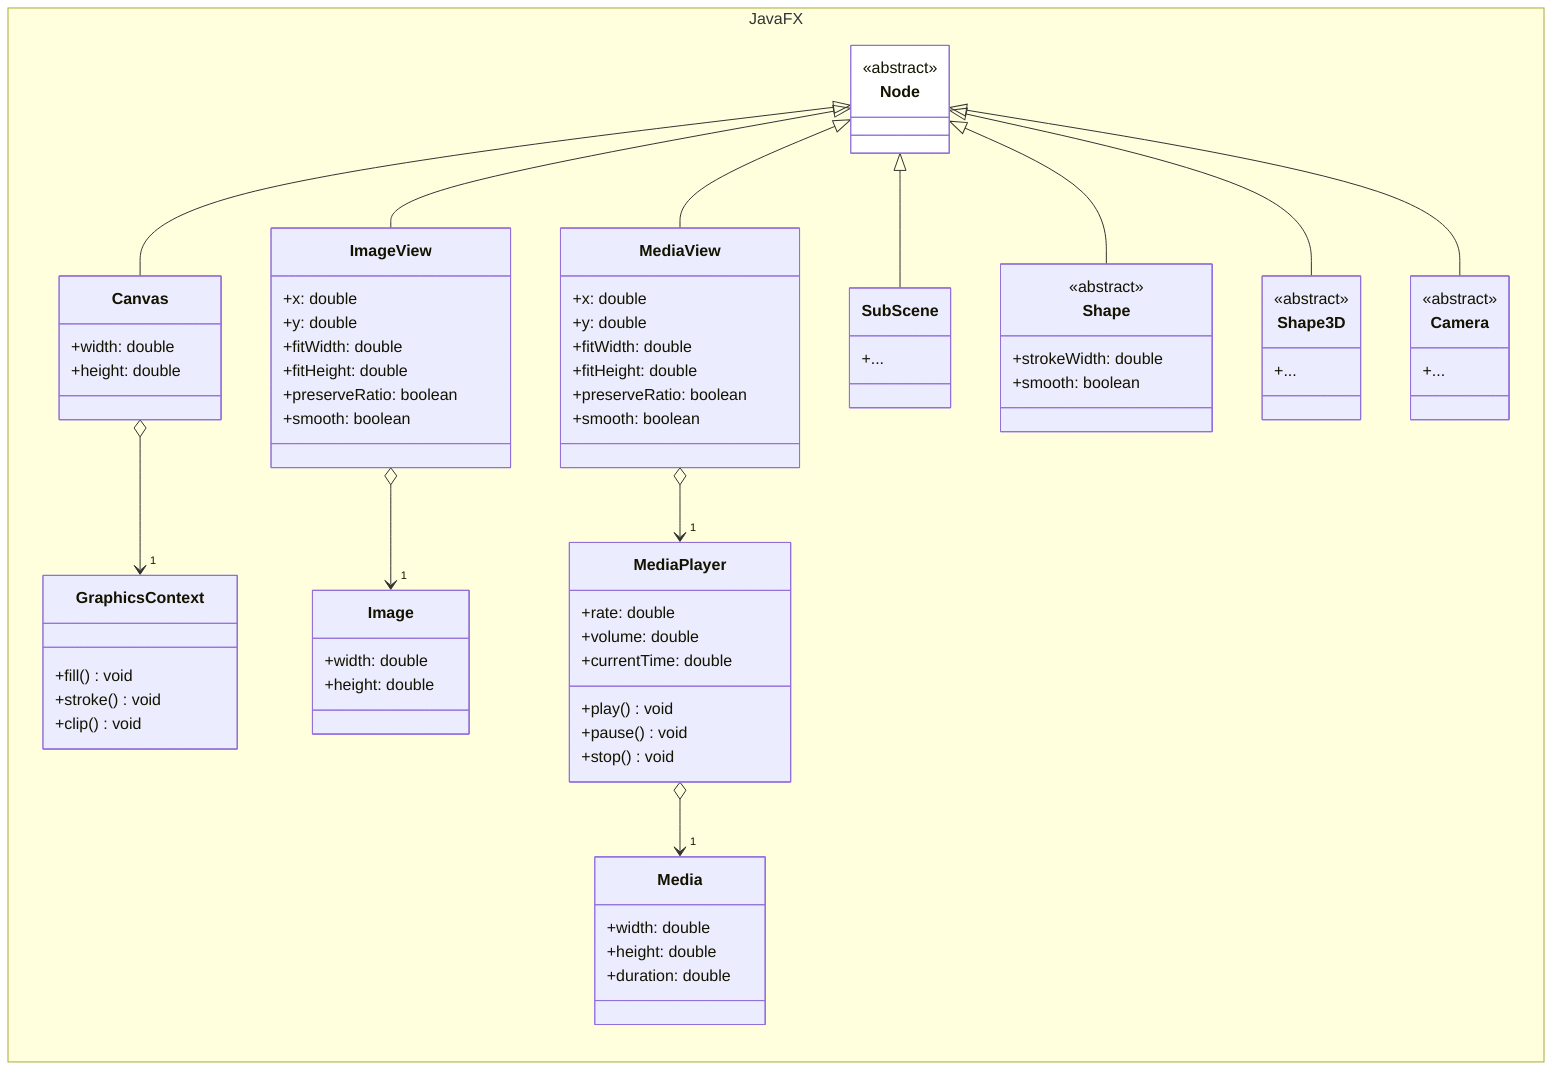 classDiagram

    direction LR

    namespace JavaFX {
        
        class Node {
            <<abstract>>
        }

        class ImageView {
            +x: double
            +y: double
            +fitWidth: double
            +fitHeight: double
            +preserveRatio: boolean
            +smooth: boolean
        }

        class MediaView {
            +x: double
            +y: double
            +fitWidth: double
            +fitHeight: double
            +preserveRatio: boolean
            +smooth: boolean
        }

        class Canvas {
            +width: double
            +height: double
        }

        class GraphicsContext {
            +fill() void
            +stroke() void
            +clip() void
        }

        class Image {
            +width: double
            +height: double
        }

        class MediaPlayer {
            +rate: double
            +volume: double
            +currentTime: double
            +play() void
            +pause() void
            +stop() void
        }

        class Media {
            +width: double
            +height: double
            +duration: double
        }

        class SubScene {
            +...
        }

        class Shape {
            <<abstract>>
            +strokeWidth: double
            +smooth: boolean
        }

        class Shape3D {
            <<abstract>>
            +...
        }

        class Camera {
            <<abstract>>
            +...
        }

    }

    Node <|-- ImageView

    Node <|-- MediaView

    Node <|-- Canvas

    Node <|-- SubScene
    
    Node <|-- Shape

    Node <|-- Shape3D

    Node <|-- Camera

    Canvas o-->"1" GraphicsContext

    ImageView o-->"1" Image

    MediaView o-->"1" MediaPlayer

    MediaPlayer o-->"1" Media

    style Node fill:white